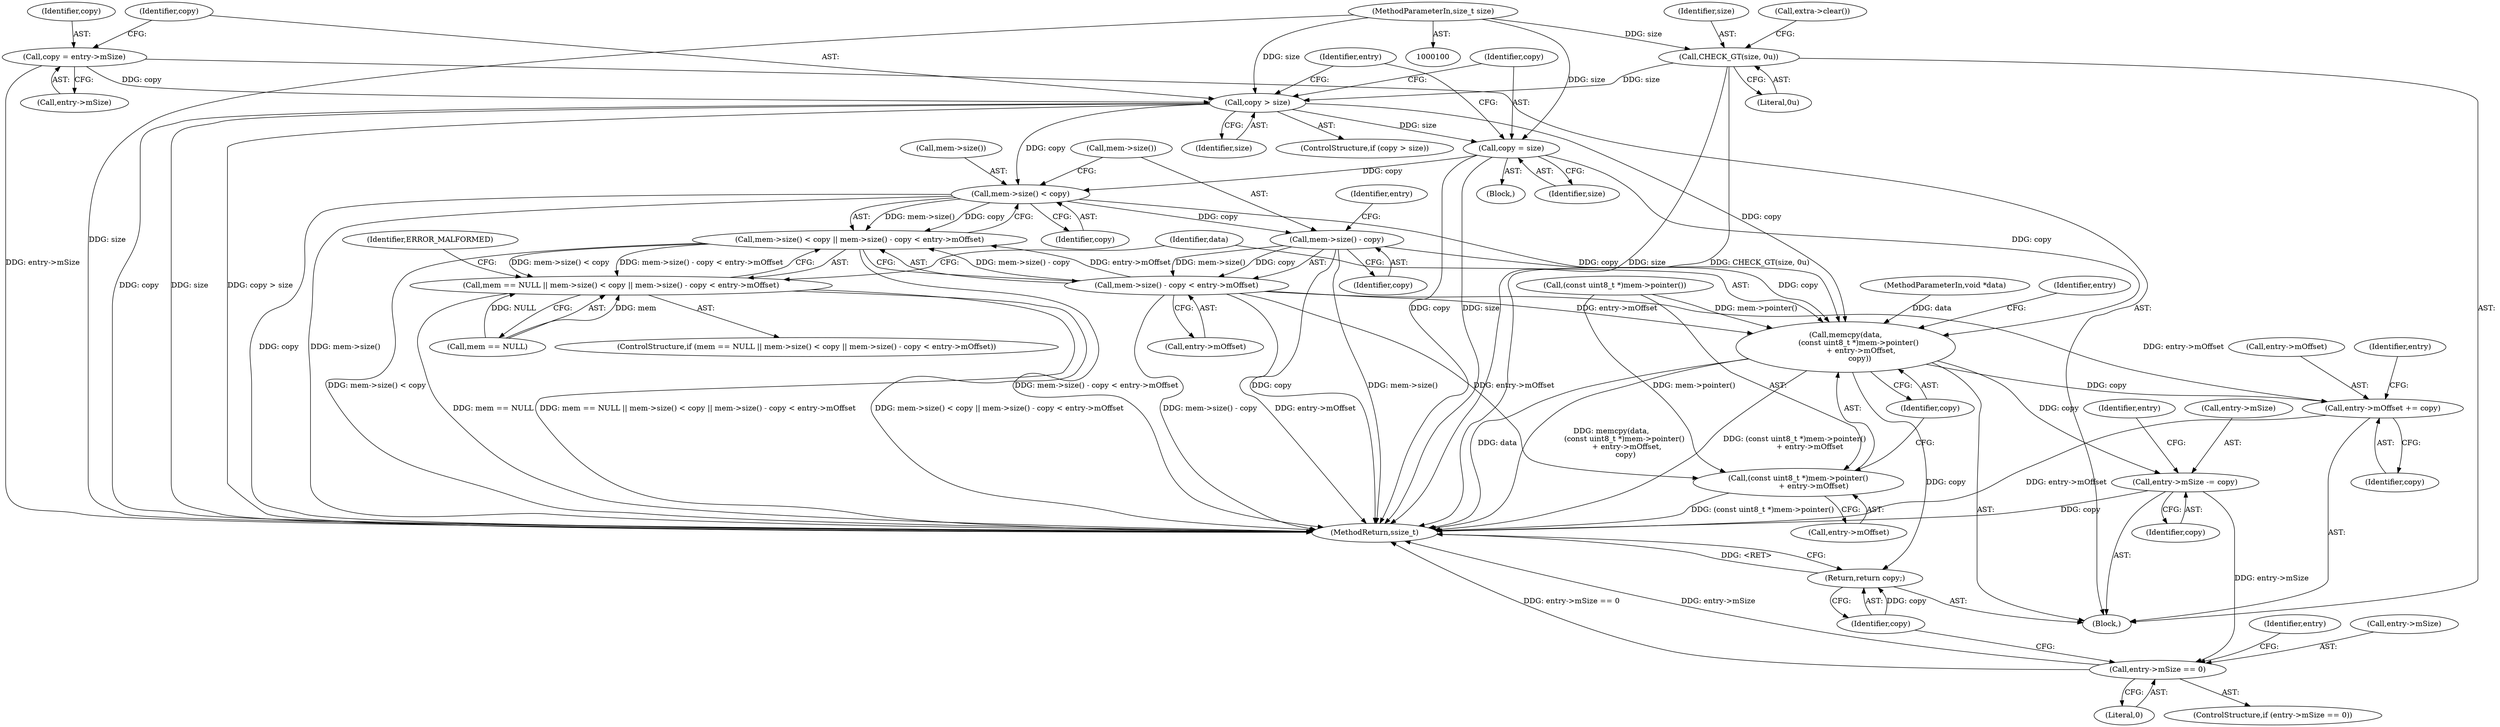 digraph "0_Android_a2d1d85726aa2a3126e9c331a8e00a8c319c9e2b@API" {
"1000177" [label="(Call,copy > size)"];
"1000171" [label="(Call,copy = entry->mSize)"];
"1000105" [label="(Call,CHECK_GT(size, 0u))"];
"1000102" [label="(MethodParameterIn,size_t size)"];
"1000181" [label="(Call,copy = size)"];
"1000206" [label="(Call,mem->size() < copy)"];
"1000205" [label="(Call,mem->size() < copy || mem->size() - copy < entry->mOffset)"];
"1000201" [label="(Call,mem == NULL || mem->size() < copy || mem->size() - copy < entry->mOffset)"];
"1000210" [label="(Call,mem->size() - copy)"];
"1000209" [label="(Call,mem->size() - copy < entry->mOffset)"];
"1000219" [label="(Call,memcpy(data,\n           (const uint8_t *)mem->pointer()\n             + entry->mOffset,\n            copy))"];
"1000229" [label="(Call,entry->mOffset += copy)"];
"1000234" [label="(Call,entry->mSize -= copy)"];
"1000240" [label="(Call,entry->mSize == 0)"];
"1000255" [label="(Return,return copy;)"];
"1000221" [label="(Call,(const uint8_t *)mem->pointer()\n             + entry->mOffset)"];
"1000182" [label="(Identifier,copy)"];
"1000242" [label="(Identifier,entry)"];
"1000220" [label="(Identifier,data)"];
"1000221" [label="(Call,(const uint8_t *)mem->pointer()\n             + entry->mOffset)"];
"1000257" [label="(MethodReturn,ssize_t)"];
"1000177" [label="(Call,copy > size)"];
"1000212" [label="(Identifier,copy)"];
"1000256" [label="(Identifier,copy)"];
"1000222" [label="(Call,(const uint8_t *)mem->pointer())"];
"1000180" [label="(Block,)"];
"1000206" [label="(Call,mem->size() < copy)"];
"1000205" [label="(Call,mem->size() < copy || mem->size() - copy < entry->mOffset)"];
"1000104" [label="(Block,)"];
"1000248" [label="(Identifier,entry)"];
"1000213" [label="(Call,entry->mOffset)"];
"1000171" [label="(Call,copy = entry->mSize)"];
"1000225" [label="(Call,entry->mOffset)"];
"1000210" [label="(Call,mem->size() - copy)"];
"1000219" [label="(Call,memcpy(data,\n           (const uint8_t *)mem->pointer()\n             + entry->mOffset,\n            copy))"];
"1000101" [label="(MethodParameterIn,void *data)"];
"1000108" [label="(Call,extra->clear())"];
"1000214" [label="(Identifier,entry)"];
"1000200" [label="(ControlStructure,if (mem == NULL || mem->size() < copy || mem->size() - copy < entry->mOffset))"];
"1000230" [label="(Call,entry->mOffset)"];
"1000211" [label="(Call,mem->size())"];
"1000183" [label="(Identifier,size)"];
"1000178" [label="(Identifier,copy)"];
"1000229" [label="(Call,entry->mOffset += copy)"];
"1000240" [label="(Call,entry->mSize == 0)"];
"1000207" [label="(Call,mem->size())"];
"1000107" [label="(Literal,0u)"];
"1000187" [label="(Identifier,entry)"];
"1000255" [label="(Return,return copy;)"];
"1000235" [label="(Call,entry->mSize)"];
"1000106" [label="(Identifier,size)"];
"1000102" [label="(MethodParameterIn,size_t size)"];
"1000228" [label="(Identifier,copy)"];
"1000202" [label="(Call,mem == NULL)"];
"1000233" [label="(Identifier,copy)"];
"1000244" [label="(Literal,0)"];
"1000241" [label="(Call,entry->mSize)"];
"1000238" [label="(Identifier,copy)"];
"1000201" [label="(Call,mem == NULL || mem->size() < copy || mem->size() - copy < entry->mOffset)"];
"1000179" [label="(Identifier,size)"];
"1000176" [label="(ControlStructure,if (copy > size))"];
"1000231" [label="(Identifier,entry)"];
"1000173" [label="(Call,entry->mSize)"];
"1000218" [label="(Identifier,ERROR_MALFORMED)"];
"1000209" [label="(Call,mem->size() - copy < entry->mOffset)"];
"1000105" [label="(Call,CHECK_GT(size, 0u))"];
"1000234" [label="(Call,entry->mSize -= copy)"];
"1000172" [label="(Identifier,copy)"];
"1000208" [label="(Identifier,copy)"];
"1000236" [label="(Identifier,entry)"];
"1000239" [label="(ControlStructure,if (entry->mSize == 0))"];
"1000181" [label="(Call,copy = size)"];
"1000177" -> "1000176"  [label="AST: "];
"1000177" -> "1000179"  [label="CFG: "];
"1000178" -> "1000177"  [label="AST: "];
"1000179" -> "1000177"  [label="AST: "];
"1000182" -> "1000177"  [label="CFG: "];
"1000187" -> "1000177"  [label="CFG: "];
"1000177" -> "1000257"  [label="DDG: size"];
"1000177" -> "1000257"  [label="DDG: copy > size"];
"1000177" -> "1000257"  [label="DDG: copy"];
"1000171" -> "1000177"  [label="DDG: copy"];
"1000105" -> "1000177"  [label="DDG: size"];
"1000102" -> "1000177"  [label="DDG: size"];
"1000177" -> "1000181"  [label="DDG: size"];
"1000177" -> "1000206"  [label="DDG: copy"];
"1000177" -> "1000219"  [label="DDG: copy"];
"1000171" -> "1000104"  [label="AST: "];
"1000171" -> "1000173"  [label="CFG: "];
"1000172" -> "1000171"  [label="AST: "];
"1000173" -> "1000171"  [label="AST: "];
"1000178" -> "1000171"  [label="CFG: "];
"1000171" -> "1000257"  [label="DDG: entry->mSize"];
"1000105" -> "1000104"  [label="AST: "];
"1000105" -> "1000107"  [label="CFG: "];
"1000106" -> "1000105"  [label="AST: "];
"1000107" -> "1000105"  [label="AST: "];
"1000108" -> "1000105"  [label="CFG: "];
"1000105" -> "1000257"  [label="DDG: CHECK_GT(size, 0u)"];
"1000105" -> "1000257"  [label="DDG: size"];
"1000102" -> "1000105"  [label="DDG: size"];
"1000102" -> "1000100"  [label="AST: "];
"1000102" -> "1000257"  [label="DDG: size"];
"1000102" -> "1000181"  [label="DDG: size"];
"1000181" -> "1000180"  [label="AST: "];
"1000181" -> "1000183"  [label="CFG: "];
"1000182" -> "1000181"  [label="AST: "];
"1000183" -> "1000181"  [label="AST: "];
"1000187" -> "1000181"  [label="CFG: "];
"1000181" -> "1000257"  [label="DDG: copy"];
"1000181" -> "1000257"  [label="DDG: size"];
"1000181" -> "1000206"  [label="DDG: copy"];
"1000181" -> "1000219"  [label="DDG: copy"];
"1000206" -> "1000205"  [label="AST: "];
"1000206" -> "1000208"  [label="CFG: "];
"1000207" -> "1000206"  [label="AST: "];
"1000208" -> "1000206"  [label="AST: "];
"1000211" -> "1000206"  [label="CFG: "];
"1000205" -> "1000206"  [label="CFG: "];
"1000206" -> "1000257"  [label="DDG: copy"];
"1000206" -> "1000257"  [label="DDG: mem->size()"];
"1000206" -> "1000205"  [label="DDG: mem->size()"];
"1000206" -> "1000205"  [label="DDG: copy"];
"1000206" -> "1000210"  [label="DDG: copy"];
"1000206" -> "1000219"  [label="DDG: copy"];
"1000205" -> "1000201"  [label="AST: "];
"1000205" -> "1000209"  [label="CFG: "];
"1000209" -> "1000205"  [label="AST: "];
"1000201" -> "1000205"  [label="CFG: "];
"1000205" -> "1000257"  [label="DDG: mem->size() - copy < entry->mOffset"];
"1000205" -> "1000257"  [label="DDG: mem->size() < copy"];
"1000205" -> "1000201"  [label="DDG: mem->size() < copy"];
"1000205" -> "1000201"  [label="DDG: mem->size() - copy < entry->mOffset"];
"1000209" -> "1000205"  [label="DDG: mem->size() - copy"];
"1000209" -> "1000205"  [label="DDG: entry->mOffset"];
"1000201" -> "1000200"  [label="AST: "];
"1000201" -> "1000202"  [label="CFG: "];
"1000202" -> "1000201"  [label="AST: "];
"1000218" -> "1000201"  [label="CFG: "];
"1000220" -> "1000201"  [label="CFG: "];
"1000201" -> "1000257"  [label="DDG: mem == NULL || mem->size() < copy || mem->size() - copy < entry->mOffset"];
"1000201" -> "1000257"  [label="DDG: mem->size() < copy || mem->size() - copy < entry->mOffset"];
"1000201" -> "1000257"  [label="DDG: mem == NULL"];
"1000202" -> "1000201"  [label="DDG: mem"];
"1000202" -> "1000201"  [label="DDG: NULL"];
"1000210" -> "1000209"  [label="AST: "];
"1000210" -> "1000212"  [label="CFG: "];
"1000211" -> "1000210"  [label="AST: "];
"1000212" -> "1000210"  [label="AST: "];
"1000214" -> "1000210"  [label="CFG: "];
"1000210" -> "1000257"  [label="DDG: copy"];
"1000210" -> "1000257"  [label="DDG: mem->size()"];
"1000210" -> "1000209"  [label="DDG: mem->size()"];
"1000210" -> "1000209"  [label="DDG: copy"];
"1000210" -> "1000219"  [label="DDG: copy"];
"1000209" -> "1000213"  [label="CFG: "];
"1000213" -> "1000209"  [label="AST: "];
"1000209" -> "1000257"  [label="DDG: mem->size() - copy"];
"1000209" -> "1000257"  [label="DDG: entry->mOffset"];
"1000209" -> "1000219"  [label="DDG: entry->mOffset"];
"1000209" -> "1000221"  [label="DDG: entry->mOffset"];
"1000209" -> "1000229"  [label="DDG: entry->mOffset"];
"1000219" -> "1000104"  [label="AST: "];
"1000219" -> "1000228"  [label="CFG: "];
"1000220" -> "1000219"  [label="AST: "];
"1000221" -> "1000219"  [label="AST: "];
"1000228" -> "1000219"  [label="AST: "];
"1000231" -> "1000219"  [label="CFG: "];
"1000219" -> "1000257"  [label="DDG: (const uint8_t *)mem->pointer()\n             + entry->mOffset"];
"1000219" -> "1000257"  [label="DDG: memcpy(data,\n           (const uint8_t *)mem->pointer()\n             + entry->mOffset,\n            copy)"];
"1000219" -> "1000257"  [label="DDG: data"];
"1000101" -> "1000219"  [label="DDG: data"];
"1000222" -> "1000219"  [label="DDG: mem->pointer()"];
"1000219" -> "1000229"  [label="DDG: copy"];
"1000219" -> "1000234"  [label="DDG: copy"];
"1000219" -> "1000255"  [label="DDG: copy"];
"1000229" -> "1000104"  [label="AST: "];
"1000229" -> "1000233"  [label="CFG: "];
"1000230" -> "1000229"  [label="AST: "];
"1000233" -> "1000229"  [label="AST: "];
"1000236" -> "1000229"  [label="CFG: "];
"1000229" -> "1000257"  [label="DDG: entry->mOffset"];
"1000234" -> "1000104"  [label="AST: "];
"1000234" -> "1000238"  [label="CFG: "];
"1000235" -> "1000234"  [label="AST: "];
"1000238" -> "1000234"  [label="AST: "];
"1000242" -> "1000234"  [label="CFG: "];
"1000234" -> "1000257"  [label="DDG: copy"];
"1000234" -> "1000240"  [label="DDG: entry->mSize"];
"1000240" -> "1000239"  [label="AST: "];
"1000240" -> "1000244"  [label="CFG: "];
"1000241" -> "1000240"  [label="AST: "];
"1000244" -> "1000240"  [label="AST: "];
"1000248" -> "1000240"  [label="CFG: "];
"1000256" -> "1000240"  [label="CFG: "];
"1000240" -> "1000257"  [label="DDG: entry->mSize == 0"];
"1000240" -> "1000257"  [label="DDG: entry->mSize"];
"1000255" -> "1000104"  [label="AST: "];
"1000255" -> "1000256"  [label="CFG: "];
"1000256" -> "1000255"  [label="AST: "];
"1000257" -> "1000255"  [label="CFG: "];
"1000255" -> "1000257"  [label="DDG: <RET>"];
"1000256" -> "1000255"  [label="DDG: copy"];
"1000221" -> "1000225"  [label="CFG: "];
"1000222" -> "1000221"  [label="AST: "];
"1000225" -> "1000221"  [label="AST: "];
"1000228" -> "1000221"  [label="CFG: "];
"1000221" -> "1000257"  [label="DDG: (const uint8_t *)mem->pointer()"];
"1000222" -> "1000221"  [label="DDG: mem->pointer()"];
}
